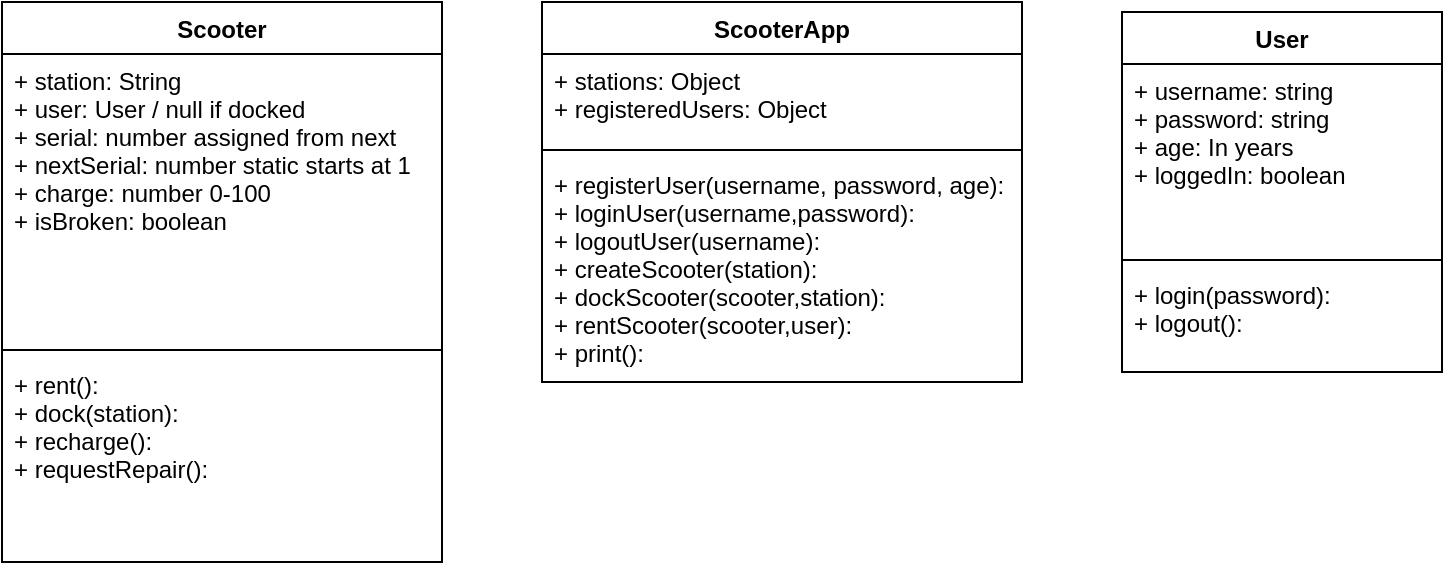 <mxfile version="20.8.16" type="device"><diagram name="Page-1" id="nYzdnuNITMGGx_2aK6eW"><mxGraphModel dx="1178" dy="798" grid="1" gridSize="10" guides="1" tooltips="1" connect="1" arrows="1" fold="1" page="1" pageScale="1" pageWidth="827" pageHeight="1169" math="0" shadow="0"><root><mxCell id="0"/><mxCell id="1" parent="0"/><mxCell id="_7rnUSSBaRai6miFw4kk-1" value="Scooter" style="swimlane;fontStyle=1;align=center;verticalAlign=top;childLayout=stackLayout;horizontal=1;startSize=26;horizontalStack=0;resizeParent=1;resizeParentMax=0;resizeLast=0;collapsible=1;marginBottom=0;" parent="1" vertex="1"><mxGeometry x="60" y="70" width="220" height="280" as="geometry"/></mxCell><mxCell id="_7rnUSSBaRai6miFw4kk-2" value="+ station: String&#10;+ user: User / null if docked&#10;+ serial: number assigned from next&#10;+ nextSerial: number static starts at 1&#10;+ charge: number 0-100 &#10;+ isBroken: boolean&#10;" style="text;strokeColor=none;fillColor=none;align=left;verticalAlign=top;spacingLeft=4;spacingRight=4;overflow=hidden;rotatable=0;points=[[0,0.5],[1,0.5]];portConstraint=eastwest;" parent="_7rnUSSBaRai6miFw4kk-1" vertex="1"><mxGeometry y="26" width="220" height="144" as="geometry"/></mxCell><mxCell id="_7rnUSSBaRai6miFw4kk-3" value="" style="line;strokeWidth=1;fillColor=none;align=left;verticalAlign=middle;spacingTop=-1;spacingLeft=3;spacingRight=3;rotatable=0;labelPosition=right;points=[];portConstraint=eastwest;strokeColor=inherit;" parent="_7rnUSSBaRai6miFw4kk-1" vertex="1"><mxGeometry y="170" width="220" height="8" as="geometry"/></mxCell><mxCell id="_7rnUSSBaRai6miFw4kk-4" value="+ rent(): &#10;+ dock(station):  &#10;+ recharge():&#10;+ requestRepair():" style="text;strokeColor=none;fillColor=none;align=left;verticalAlign=top;spacingLeft=4;spacingRight=4;overflow=hidden;rotatable=0;points=[[0,0.5],[1,0.5]];portConstraint=eastwest;" parent="_7rnUSSBaRai6miFw4kk-1" vertex="1"><mxGeometry y="178" width="220" height="102" as="geometry"/></mxCell><mxCell id="_7rnUSSBaRai6miFw4kk-5" value="User" style="swimlane;fontStyle=1;align=center;verticalAlign=top;childLayout=stackLayout;horizontal=1;startSize=26;horizontalStack=0;resizeParent=1;resizeParentMax=0;resizeLast=0;collapsible=1;marginBottom=0;" parent="1" vertex="1"><mxGeometry x="620" y="75" width="160" height="180" as="geometry"/></mxCell><mxCell id="_7rnUSSBaRai6miFw4kk-6" value="+ username: string&#10;+ password: string&#10;+ age: In years&#10;+ loggedIn: boolean&#10;" style="text;strokeColor=none;fillColor=none;align=left;verticalAlign=top;spacingLeft=4;spacingRight=4;overflow=hidden;rotatable=0;points=[[0,0.5],[1,0.5]];portConstraint=eastwest;" parent="_7rnUSSBaRai6miFw4kk-5" vertex="1"><mxGeometry y="26" width="160" height="94" as="geometry"/></mxCell><mxCell id="_7rnUSSBaRai6miFw4kk-7" value="" style="line;strokeWidth=1;fillColor=none;align=left;verticalAlign=middle;spacingTop=-1;spacingLeft=3;spacingRight=3;rotatable=0;labelPosition=right;points=[];portConstraint=eastwest;strokeColor=inherit;" parent="_7rnUSSBaRai6miFw4kk-5" vertex="1"><mxGeometry y="120" width="160" height="8" as="geometry"/></mxCell><mxCell id="_7rnUSSBaRai6miFw4kk-8" value="+ login(password): &#10;+ logout(): " style="text;strokeColor=none;fillColor=none;align=left;verticalAlign=top;spacingLeft=4;spacingRight=4;overflow=hidden;rotatable=0;points=[[0,0.5],[1,0.5]];portConstraint=eastwest;" parent="_7rnUSSBaRai6miFw4kk-5" vertex="1"><mxGeometry y="128" width="160" height="52" as="geometry"/></mxCell><mxCell id="_7rnUSSBaRai6miFw4kk-9" value="ScooterApp" style="swimlane;fontStyle=1;align=center;verticalAlign=top;childLayout=stackLayout;horizontal=1;startSize=26;horizontalStack=0;resizeParent=1;resizeParentMax=0;resizeLast=0;collapsible=1;marginBottom=0;" parent="1" vertex="1"><mxGeometry x="330" y="70" width="240" height="190" as="geometry"/></mxCell><mxCell id="_7rnUSSBaRai6miFw4kk-10" value="+ stations: Object&#10;+ registeredUsers: Object" style="text;strokeColor=none;fillColor=none;align=left;verticalAlign=top;spacingLeft=4;spacingRight=4;overflow=hidden;rotatable=0;points=[[0,0.5],[1,0.5]];portConstraint=eastwest;" parent="_7rnUSSBaRai6miFw4kk-9" vertex="1"><mxGeometry y="26" width="240" height="44" as="geometry"/></mxCell><mxCell id="_7rnUSSBaRai6miFw4kk-11" value="" style="line;strokeWidth=1;fillColor=none;align=left;verticalAlign=middle;spacingTop=-1;spacingLeft=3;spacingRight=3;rotatable=0;labelPosition=right;points=[];portConstraint=eastwest;strokeColor=inherit;" parent="_7rnUSSBaRai6miFw4kk-9" vertex="1"><mxGeometry y="70" width="240" height="8" as="geometry"/></mxCell><mxCell id="_7rnUSSBaRai6miFw4kk-12" value="+ registerUser(username, password, age):&#10;+ loginUser(username,password):&#10;+ logoutUser(username):&#10;+ createScooter(station):&#10;+ dockScooter(scooter,station):&#10;+ rentScooter(scooter,user):&#10;+ print():" style="text;strokeColor=none;fillColor=none;align=left;verticalAlign=top;spacingLeft=4;spacingRight=4;overflow=hidden;rotatable=0;points=[[0,0.5],[1,0.5]];portConstraint=eastwest;" parent="_7rnUSSBaRai6miFw4kk-9" vertex="1"><mxGeometry y="78" width="240" height="112" as="geometry"/></mxCell></root></mxGraphModel></diagram></mxfile>
